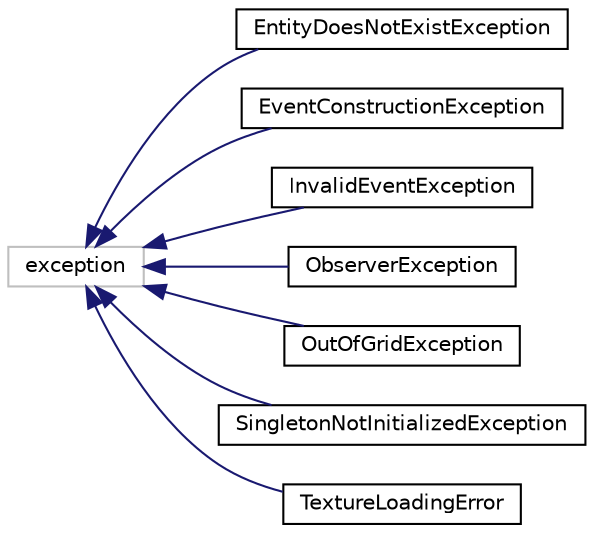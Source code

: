 digraph "Graphical Class Hierarchy"
{
 // INTERACTIVE_SVG=YES
 // LATEX_PDF_SIZE
  bgcolor="transparent";
  edge [fontname="Helvetica",fontsize="10",labelfontname="Helvetica",labelfontsize="10"];
  node [fontname="Helvetica",fontsize="10",shape=record];
  rankdir="LR";
  Node40 [label="exception",height=0.2,width=0.4,color="grey75",tooltip=" "];
  Node40 -> Node0 [dir="back",color="midnightblue",fontsize="10",style="solid",fontname="Helvetica"];
  Node0 [label="EntityDoesNotExistException",height=0.2,width=0.4,color="black",URL="$class_entity_does_not_exist_exception.html",tooltip=" "];
  Node40 -> Node42 [dir="back",color="midnightblue",fontsize="10",style="solid",fontname="Helvetica"];
  Node42 [label="EventConstructionException",height=0.2,width=0.4,color="black",URL="$struct_event_construction_exception.html",tooltip=" "];
  Node40 -> Node43 [dir="back",color="midnightblue",fontsize="10",style="solid",fontname="Helvetica"];
  Node43 [label="InvalidEventException",height=0.2,width=0.4,color="black",URL="$class_invalid_event_exception.html",tooltip=" "];
  Node40 -> Node44 [dir="back",color="midnightblue",fontsize="10",style="solid",fontname="Helvetica"];
  Node44 [label="ObserverException",height=0.2,width=0.4,color="black",URL="$class_observer_exception.html",tooltip=" "];
  Node40 -> Node45 [dir="back",color="midnightblue",fontsize="10",style="solid",fontname="Helvetica"];
  Node45 [label="OutOfGridException",height=0.2,width=0.4,color="black",URL="$class_out_of_grid_exception.html",tooltip=" "];
  Node40 -> Node46 [dir="back",color="midnightblue",fontsize="10",style="solid",fontname="Helvetica"];
  Node46 [label="SingletonNotInitializedException",height=0.2,width=0.4,color="black",URL="$class_singleton_not_initialized_exception.html",tooltip=" "];
  Node40 -> Node47 [dir="back",color="midnightblue",fontsize="10",style="solid",fontname="Helvetica"];
  Node47 [label="TextureLoadingError",height=0.2,width=0.4,color="black",URL="$class_texture_loading_error.html",tooltip=" "];
}
